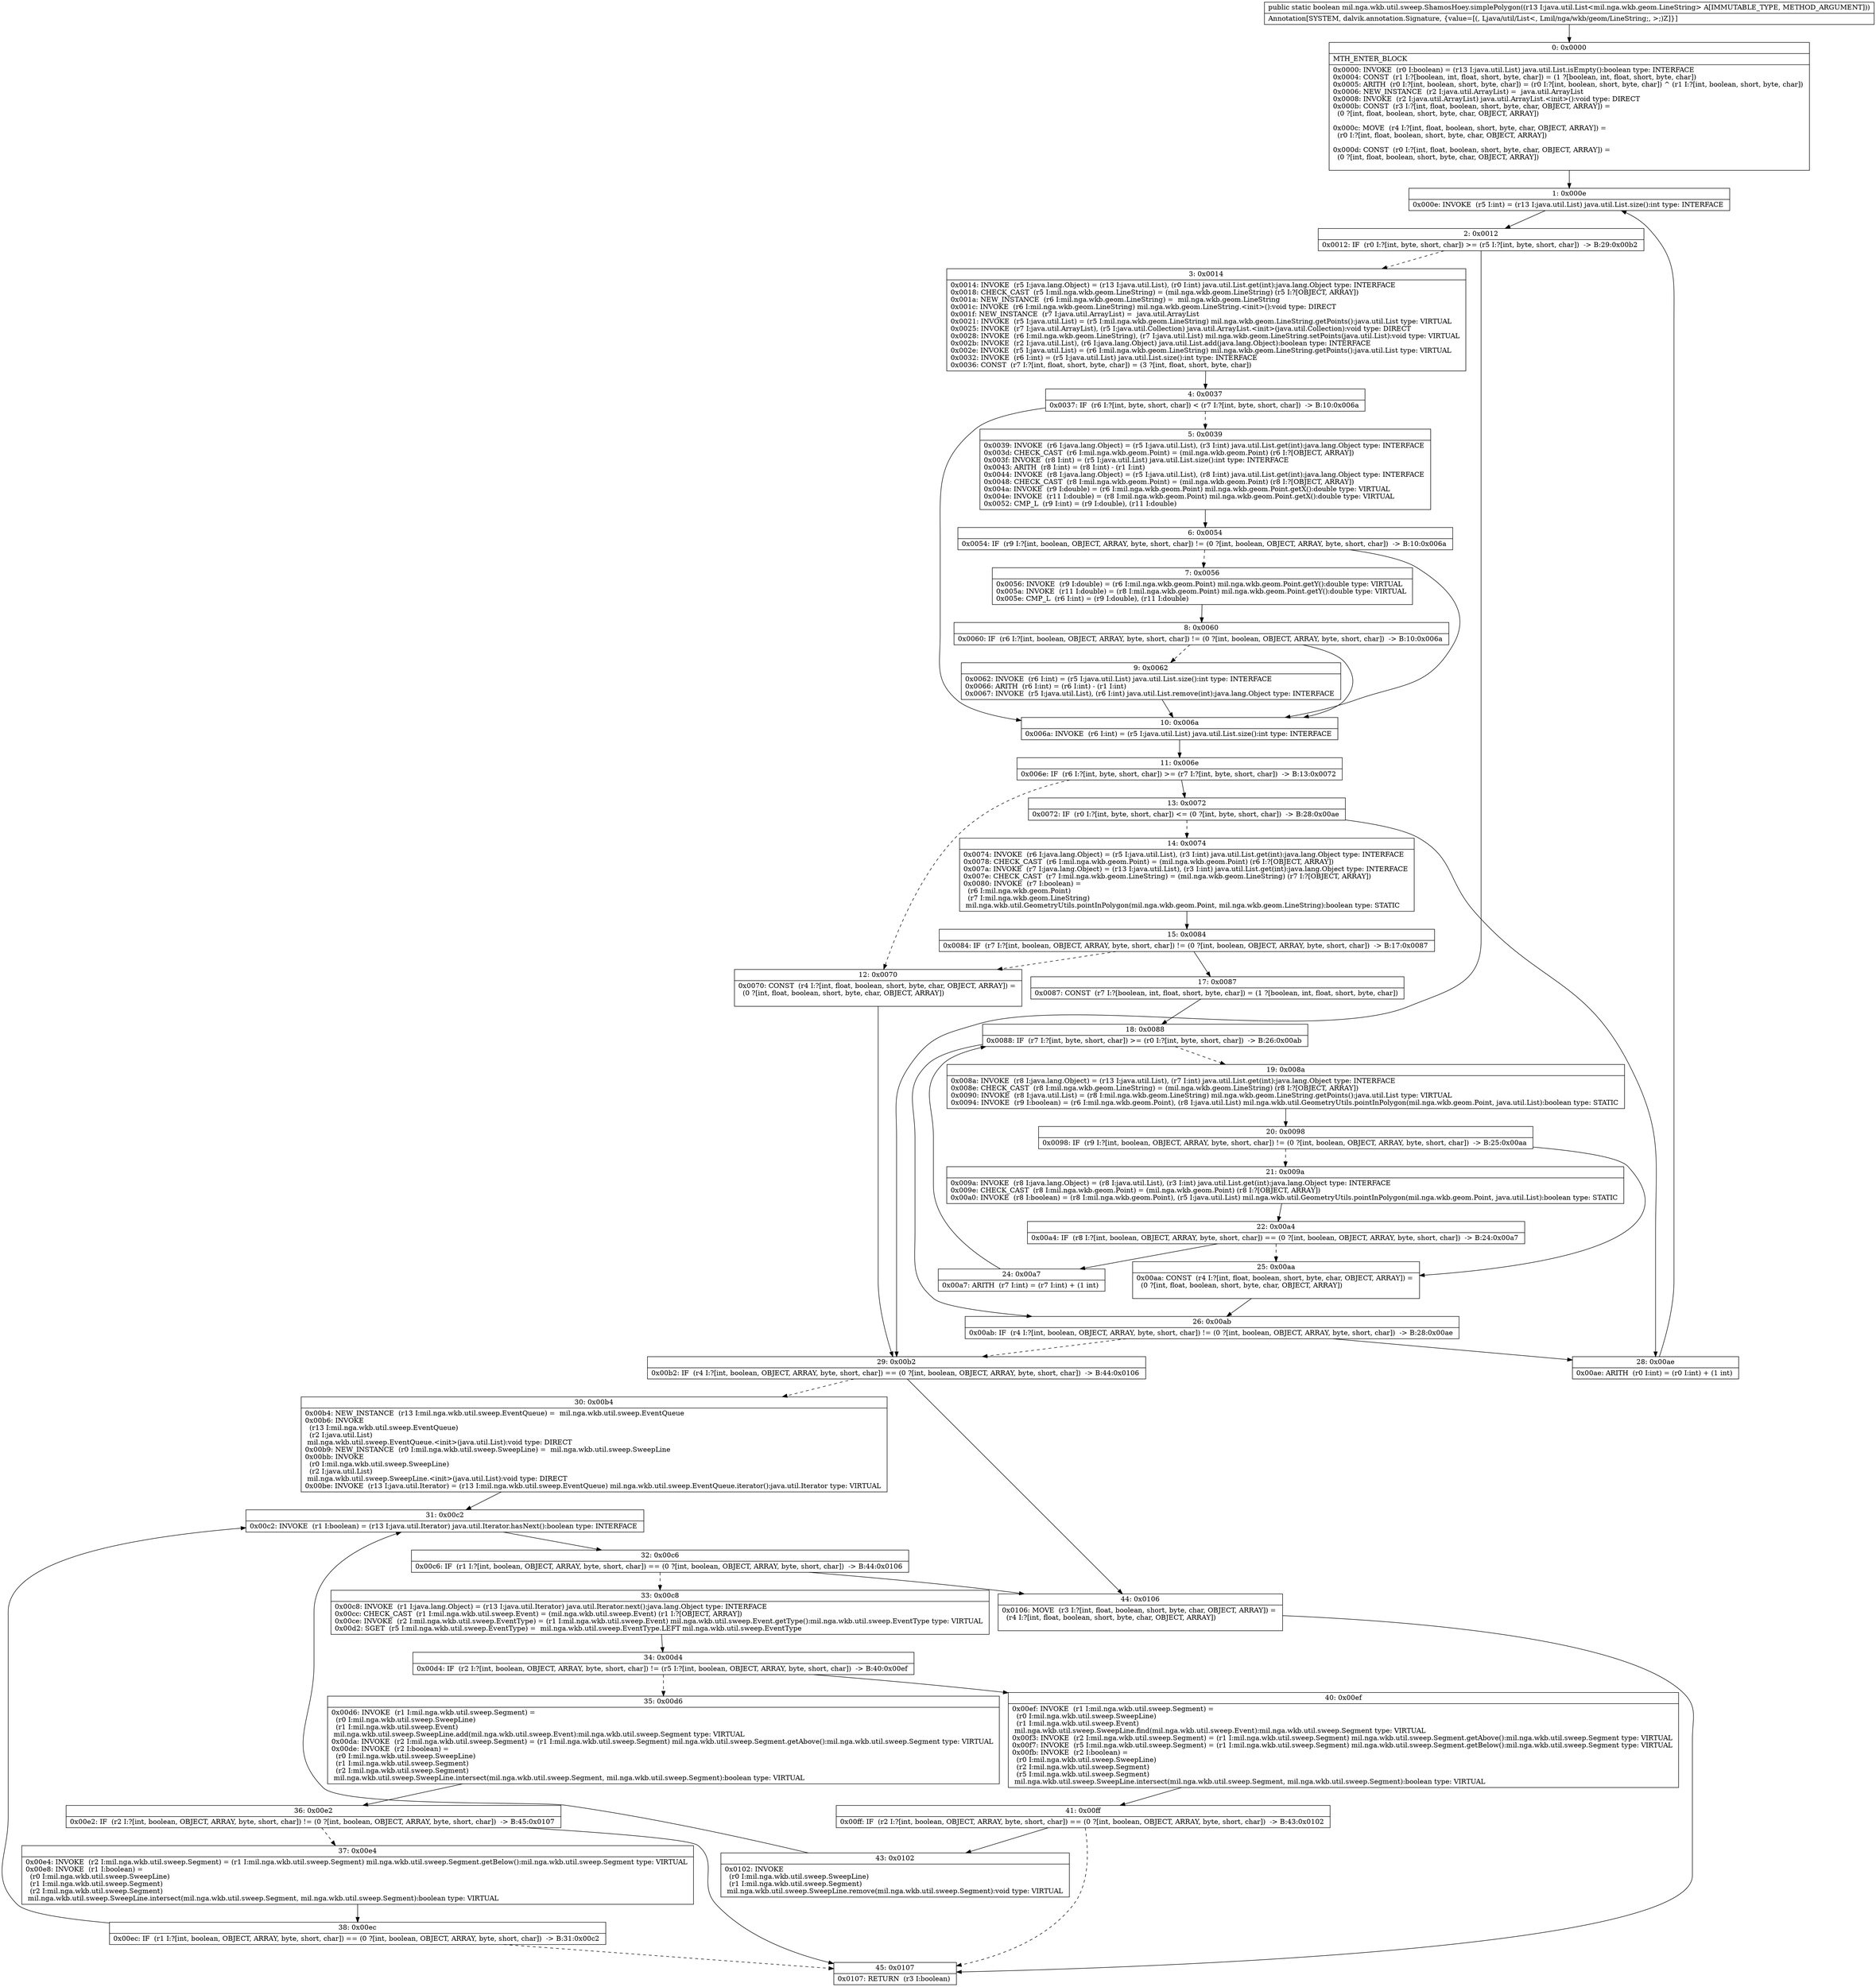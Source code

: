 digraph "CFG formil.nga.wkb.util.sweep.ShamosHoey.simplePolygon(Ljava\/util\/List;)Z" {
Node_0 [shape=record,label="{0\:\ 0x0000|MTH_ENTER_BLOCK\l|0x0000: INVOKE  (r0 I:boolean) = (r13 I:java.util.List) java.util.List.isEmpty():boolean type: INTERFACE \l0x0004: CONST  (r1 I:?[boolean, int, float, short, byte, char]) = (1 ?[boolean, int, float, short, byte, char]) \l0x0005: ARITH  (r0 I:?[int, boolean, short, byte, char]) = (r0 I:?[int, boolean, short, byte, char]) ^ (r1 I:?[int, boolean, short, byte, char]) \l0x0006: NEW_INSTANCE  (r2 I:java.util.ArrayList) =  java.util.ArrayList \l0x0008: INVOKE  (r2 I:java.util.ArrayList) java.util.ArrayList.\<init\>():void type: DIRECT \l0x000b: CONST  (r3 I:?[int, float, boolean, short, byte, char, OBJECT, ARRAY]) = \l  (0 ?[int, float, boolean, short, byte, char, OBJECT, ARRAY])\l \l0x000c: MOVE  (r4 I:?[int, float, boolean, short, byte, char, OBJECT, ARRAY]) = \l  (r0 I:?[int, float, boolean, short, byte, char, OBJECT, ARRAY])\l \l0x000d: CONST  (r0 I:?[int, float, boolean, short, byte, char, OBJECT, ARRAY]) = \l  (0 ?[int, float, boolean, short, byte, char, OBJECT, ARRAY])\l \l}"];
Node_1 [shape=record,label="{1\:\ 0x000e|0x000e: INVOKE  (r5 I:int) = (r13 I:java.util.List) java.util.List.size():int type: INTERFACE \l}"];
Node_2 [shape=record,label="{2\:\ 0x0012|0x0012: IF  (r0 I:?[int, byte, short, char]) \>= (r5 I:?[int, byte, short, char])  \-\> B:29:0x00b2 \l}"];
Node_3 [shape=record,label="{3\:\ 0x0014|0x0014: INVOKE  (r5 I:java.lang.Object) = (r13 I:java.util.List), (r0 I:int) java.util.List.get(int):java.lang.Object type: INTERFACE \l0x0018: CHECK_CAST  (r5 I:mil.nga.wkb.geom.LineString) = (mil.nga.wkb.geom.LineString) (r5 I:?[OBJECT, ARRAY]) \l0x001a: NEW_INSTANCE  (r6 I:mil.nga.wkb.geom.LineString) =  mil.nga.wkb.geom.LineString \l0x001c: INVOKE  (r6 I:mil.nga.wkb.geom.LineString) mil.nga.wkb.geom.LineString.\<init\>():void type: DIRECT \l0x001f: NEW_INSTANCE  (r7 I:java.util.ArrayList) =  java.util.ArrayList \l0x0021: INVOKE  (r5 I:java.util.List) = (r5 I:mil.nga.wkb.geom.LineString) mil.nga.wkb.geom.LineString.getPoints():java.util.List type: VIRTUAL \l0x0025: INVOKE  (r7 I:java.util.ArrayList), (r5 I:java.util.Collection) java.util.ArrayList.\<init\>(java.util.Collection):void type: DIRECT \l0x0028: INVOKE  (r6 I:mil.nga.wkb.geom.LineString), (r7 I:java.util.List) mil.nga.wkb.geom.LineString.setPoints(java.util.List):void type: VIRTUAL \l0x002b: INVOKE  (r2 I:java.util.List), (r6 I:java.lang.Object) java.util.List.add(java.lang.Object):boolean type: INTERFACE \l0x002e: INVOKE  (r5 I:java.util.List) = (r6 I:mil.nga.wkb.geom.LineString) mil.nga.wkb.geom.LineString.getPoints():java.util.List type: VIRTUAL \l0x0032: INVOKE  (r6 I:int) = (r5 I:java.util.List) java.util.List.size():int type: INTERFACE \l0x0036: CONST  (r7 I:?[int, float, short, byte, char]) = (3 ?[int, float, short, byte, char]) \l}"];
Node_4 [shape=record,label="{4\:\ 0x0037|0x0037: IF  (r6 I:?[int, byte, short, char]) \< (r7 I:?[int, byte, short, char])  \-\> B:10:0x006a \l}"];
Node_5 [shape=record,label="{5\:\ 0x0039|0x0039: INVOKE  (r6 I:java.lang.Object) = (r5 I:java.util.List), (r3 I:int) java.util.List.get(int):java.lang.Object type: INTERFACE \l0x003d: CHECK_CAST  (r6 I:mil.nga.wkb.geom.Point) = (mil.nga.wkb.geom.Point) (r6 I:?[OBJECT, ARRAY]) \l0x003f: INVOKE  (r8 I:int) = (r5 I:java.util.List) java.util.List.size():int type: INTERFACE \l0x0043: ARITH  (r8 I:int) = (r8 I:int) \- (r1 I:int) \l0x0044: INVOKE  (r8 I:java.lang.Object) = (r5 I:java.util.List), (r8 I:int) java.util.List.get(int):java.lang.Object type: INTERFACE \l0x0048: CHECK_CAST  (r8 I:mil.nga.wkb.geom.Point) = (mil.nga.wkb.geom.Point) (r8 I:?[OBJECT, ARRAY]) \l0x004a: INVOKE  (r9 I:double) = (r6 I:mil.nga.wkb.geom.Point) mil.nga.wkb.geom.Point.getX():double type: VIRTUAL \l0x004e: INVOKE  (r11 I:double) = (r8 I:mil.nga.wkb.geom.Point) mil.nga.wkb.geom.Point.getX():double type: VIRTUAL \l0x0052: CMP_L  (r9 I:int) = (r9 I:double), (r11 I:double) \l}"];
Node_6 [shape=record,label="{6\:\ 0x0054|0x0054: IF  (r9 I:?[int, boolean, OBJECT, ARRAY, byte, short, char]) != (0 ?[int, boolean, OBJECT, ARRAY, byte, short, char])  \-\> B:10:0x006a \l}"];
Node_7 [shape=record,label="{7\:\ 0x0056|0x0056: INVOKE  (r9 I:double) = (r6 I:mil.nga.wkb.geom.Point) mil.nga.wkb.geom.Point.getY():double type: VIRTUAL \l0x005a: INVOKE  (r11 I:double) = (r8 I:mil.nga.wkb.geom.Point) mil.nga.wkb.geom.Point.getY():double type: VIRTUAL \l0x005e: CMP_L  (r6 I:int) = (r9 I:double), (r11 I:double) \l}"];
Node_8 [shape=record,label="{8\:\ 0x0060|0x0060: IF  (r6 I:?[int, boolean, OBJECT, ARRAY, byte, short, char]) != (0 ?[int, boolean, OBJECT, ARRAY, byte, short, char])  \-\> B:10:0x006a \l}"];
Node_9 [shape=record,label="{9\:\ 0x0062|0x0062: INVOKE  (r6 I:int) = (r5 I:java.util.List) java.util.List.size():int type: INTERFACE \l0x0066: ARITH  (r6 I:int) = (r6 I:int) \- (r1 I:int) \l0x0067: INVOKE  (r5 I:java.util.List), (r6 I:int) java.util.List.remove(int):java.lang.Object type: INTERFACE \l}"];
Node_10 [shape=record,label="{10\:\ 0x006a|0x006a: INVOKE  (r6 I:int) = (r5 I:java.util.List) java.util.List.size():int type: INTERFACE \l}"];
Node_11 [shape=record,label="{11\:\ 0x006e|0x006e: IF  (r6 I:?[int, byte, short, char]) \>= (r7 I:?[int, byte, short, char])  \-\> B:13:0x0072 \l}"];
Node_12 [shape=record,label="{12\:\ 0x0070|0x0070: CONST  (r4 I:?[int, float, boolean, short, byte, char, OBJECT, ARRAY]) = \l  (0 ?[int, float, boolean, short, byte, char, OBJECT, ARRAY])\l \l}"];
Node_13 [shape=record,label="{13\:\ 0x0072|0x0072: IF  (r0 I:?[int, byte, short, char]) \<= (0 ?[int, byte, short, char])  \-\> B:28:0x00ae \l}"];
Node_14 [shape=record,label="{14\:\ 0x0074|0x0074: INVOKE  (r6 I:java.lang.Object) = (r5 I:java.util.List), (r3 I:int) java.util.List.get(int):java.lang.Object type: INTERFACE \l0x0078: CHECK_CAST  (r6 I:mil.nga.wkb.geom.Point) = (mil.nga.wkb.geom.Point) (r6 I:?[OBJECT, ARRAY]) \l0x007a: INVOKE  (r7 I:java.lang.Object) = (r13 I:java.util.List), (r3 I:int) java.util.List.get(int):java.lang.Object type: INTERFACE \l0x007e: CHECK_CAST  (r7 I:mil.nga.wkb.geom.LineString) = (mil.nga.wkb.geom.LineString) (r7 I:?[OBJECT, ARRAY]) \l0x0080: INVOKE  (r7 I:boolean) = \l  (r6 I:mil.nga.wkb.geom.Point)\l  (r7 I:mil.nga.wkb.geom.LineString)\l mil.nga.wkb.util.GeometryUtils.pointInPolygon(mil.nga.wkb.geom.Point, mil.nga.wkb.geom.LineString):boolean type: STATIC \l}"];
Node_15 [shape=record,label="{15\:\ 0x0084|0x0084: IF  (r7 I:?[int, boolean, OBJECT, ARRAY, byte, short, char]) != (0 ?[int, boolean, OBJECT, ARRAY, byte, short, char])  \-\> B:17:0x0087 \l}"];
Node_17 [shape=record,label="{17\:\ 0x0087|0x0087: CONST  (r7 I:?[boolean, int, float, short, byte, char]) = (1 ?[boolean, int, float, short, byte, char]) \l}"];
Node_18 [shape=record,label="{18\:\ 0x0088|0x0088: IF  (r7 I:?[int, byte, short, char]) \>= (r0 I:?[int, byte, short, char])  \-\> B:26:0x00ab \l}"];
Node_19 [shape=record,label="{19\:\ 0x008a|0x008a: INVOKE  (r8 I:java.lang.Object) = (r13 I:java.util.List), (r7 I:int) java.util.List.get(int):java.lang.Object type: INTERFACE \l0x008e: CHECK_CAST  (r8 I:mil.nga.wkb.geom.LineString) = (mil.nga.wkb.geom.LineString) (r8 I:?[OBJECT, ARRAY]) \l0x0090: INVOKE  (r8 I:java.util.List) = (r8 I:mil.nga.wkb.geom.LineString) mil.nga.wkb.geom.LineString.getPoints():java.util.List type: VIRTUAL \l0x0094: INVOKE  (r9 I:boolean) = (r6 I:mil.nga.wkb.geom.Point), (r8 I:java.util.List) mil.nga.wkb.util.GeometryUtils.pointInPolygon(mil.nga.wkb.geom.Point, java.util.List):boolean type: STATIC \l}"];
Node_20 [shape=record,label="{20\:\ 0x0098|0x0098: IF  (r9 I:?[int, boolean, OBJECT, ARRAY, byte, short, char]) != (0 ?[int, boolean, OBJECT, ARRAY, byte, short, char])  \-\> B:25:0x00aa \l}"];
Node_21 [shape=record,label="{21\:\ 0x009a|0x009a: INVOKE  (r8 I:java.lang.Object) = (r8 I:java.util.List), (r3 I:int) java.util.List.get(int):java.lang.Object type: INTERFACE \l0x009e: CHECK_CAST  (r8 I:mil.nga.wkb.geom.Point) = (mil.nga.wkb.geom.Point) (r8 I:?[OBJECT, ARRAY]) \l0x00a0: INVOKE  (r8 I:boolean) = (r8 I:mil.nga.wkb.geom.Point), (r5 I:java.util.List) mil.nga.wkb.util.GeometryUtils.pointInPolygon(mil.nga.wkb.geom.Point, java.util.List):boolean type: STATIC \l}"];
Node_22 [shape=record,label="{22\:\ 0x00a4|0x00a4: IF  (r8 I:?[int, boolean, OBJECT, ARRAY, byte, short, char]) == (0 ?[int, boolean, OBJECT, ARRAY, byte, short, char])  \-\> B:24:0x00a7 \l}"];
Node_24 [shape=record,label="{24\:\ 0x00a7|0x00a7: ARITH  (r7 I:int) = (r7 I:int) + (1 int) \l}"];
Node_25 [shape=record,label="{25\:\ 0x00aa|0x00aa: CONST  (r4 I:?[int, float, boolean, short, byte, char, OBJECT, ARRAY]) = \l  (0 ?[int, float, boolean, short, byte, char, OBJECT, ARRAY])\l \l}"];
Node_26 [shape=record,label="{26\:\ 0x00ab|0x00ab: IF  (r4 I:?[int, boolean, OBJECT, ARRAY, byte, short, char]) != (0 ?[int, boolean, OBJECT, ARRAY, byte, short, char])  \-\> B:28:0x00ae \l}"];
Node_28 [shape=record,label="{28\:\ 0x00ae|0x00ae: ARITH  (r0 I:int) = (r0 I:int) + (1 int) \l}"];
Node_29 [shape=record,label="{29\:\ 0x00b2|0x00b2: IF  (r4 I:?[int, boolean, OBJECT, ARRAY, byte, short, char]) == (0 ?[int, boolean, OBJECT, ARRAY, byte, short, char])  \-\> B:44:0x0106 \l}"];
Node_30 [shape=record,label="{30\:\ 0x00b4|0x00b4: NEW_INSTANCE  (r13 I:mil.nga.wkb.util.sweep.EventQueue) =  mil.nga.wkb.util.sweep.EventQueue \l0x00b6: INVOKE  \l  (r13 I:mil.nga.wkb.util.sweep.EventQueue)\l  (r2 I:java.util.List)\l mil.nga.wkb.util.sweep.EventQueue.\<init\>(java.util.List):void type: DIRECT \l0x00b9: NEW_INSTANCE  (r0 I:mil.nga.wkb.util.sweep.SweepLine) =  mil.nga.wkb.util.sweep.SweepLine \l0x00bb: INVOKE  \l  (r0 I:mil.nga.wkb.util.sweep.SweepLine)\l  (r2 I:java.util.List)\l mil.nga.wkb.util.sweep.SweepLine.\<init\>(java.util.List):void type: DIRECT \l0x00be: INVOKE  (r13 I:java.util.Iterator) = (r13 I:mil.nga.wkb.util.sweep.EventQueue) mil.nga.wkb.util.sweep.EventQueue.iterator():java.util.Iterator type: VIRTUAL \l}"];
Node_31 [shape=record,label="{31\:\ 0x00c2|0x00c2: INVOKE  (r1 I:boolean) = (r13 I:java.util.Iterator) java.util.Iterator.hasNext():boolean type: INTERFACE \l}"];
Node_32 [shape=record,label="{32\:\ 0x00c6|0x00c6: IF  (r1 I:?[int, boolean, OBJECT, ARRAY, byte, short, char]) == (0 ?[int, boolean, OBJECT, ARRAY, byte, short, char])  \-\> B:44:0x0106 \l}"];
Node_33 [shape=record,label="{33\:\ 0x00c8|0x00c8: INVOKE  (r1 I:java.lang.Object) = (r13 I:java.util.Iterator) java.util.Iterator.next():java.lang.Object type: INTERFACE \l0x00cc: CHECK_CAST  (r1 I:mil.nga.wkb.util.sweep.Event) = (mil.nga.wkb.util.sweep.Event) (r1 I:?[OBJECT, ARRAY]) \l0x00ce: INVOKE  (r2 I:mil.nga.wkb.util.sweep.EventType) = (r1 I:mil.nga.wkb.util.sweep.Event) mil.nga.wkb.util.sweep.Event.getType():mil.nga.wkb.util.sweep.EventType type: VIRTUAL \l0x00d2: SGET  (r5 I:mil.nga.wkb.util.sweep.EventType) =  mil.nga.wkb.util.sweep.EventType.LEFT mil.nga.wkb.util.sweep.EventType \l}"];
Node_34 [shape=record,label="{34\:\ 0x00d4|0x00d4: IF  (r2 I:?[int, boolean, OBJECT, ARRAY, byte, short, char]) != (r5 I:?[int, boolean, OBJECT, ARRAY, byte, short, char])  \-\> B:40:0x00ef \l}"];
Node_35 [shape=record,label="{35\:\ 0x00d6|0x00d6: INVOKE  (r1 I:mil.nga.wkb.util.sweep.Segment) = \l  (r0 I:mil.nga.wkb.util.sweep.SweepLine)\l  (r1 I:mil.nga.wkb.util.sweep.Event)\l mil.nga.wkb.util.sweep.SweepLine.add(mil.nga.wkb.util.sweep.Event):mil.nga.wkb.util.sweep.Segment type: VIRTUAL \l0x00da: INVOKE  (r2 I:mil.nga.wkb.util.sweep.Segment) = (r1 I:mil.nga.wkb.util.sweep.Segment) mil.nga.wkb.util.sweep.Segment.getAbove():mil.nga.wkb.util.sweep.Segment type: VIRTUAL \l0x00de: INVOKE  (r2 I:boolean) = \l  (r0 I:mil.nga.wkb.util.sweep.SweepLine)\l  (r1 I:mil.nga.wkb.util.sweep.Segment)\l  (r2 I:mil.nga.wkb.util.sweep.Segment)\l mil.nga.wkb.util.sweep.SweepLine.intersect(mil.nga.wkb.util.sweep.Segment, mil.nga.wkb.util.sweep.Segment):boolean type: VIRTUAL \l}"];
Node_36 [shape=record,label="{36\:\ 0x00e2|0x00e2: IF  (r2 I:?[int, boolean, OBJECT, ARRAY, byte, short, char]) != (0 ?[int, boolean, OBJECT, ARRAY, byte, short, char])  \-\> B:45:0x0107 \l}"];
Node_37 [shape=record,label="{37\:\ 0x00e4|0x00e4: INVOKE  (r2 I:mil.nga.wkb.util.sweep.Segment) = (r1 I:mil.nga.wkb.util.sweep.Segment) mil.nga.wkb.util.sweep.Segment.getBelow():mil.nga.wkb.util.sweep.Segment type: VIRTUAL \l0x00e8: INVOKE  (r1 I:boolean) = \l  (r0 I:mil.nga.wkb.util.sweep.SweepLine)\l  (r1 I:mil.nga.wkb.util.sweep.Segment)\l  (r2 I:mil.nga.wkb.util.sweep.Segment)\l mil.nga.wkb.util.sweep.SweepLine.intersect(mil.nga.wkb.util.sweep.Segment, mil.nga.wkb.util.sweep.Segment):boolean type: VIRTUAL \l}"];
Node_38 [shape=record,label="{38\:\ 0x00ec|0x00ec: IF  (r1 I:?[int, boolean, OBJECT, ARRAY, byte, short, char]) == (0 ?[int, boolean, OBJECT, ARRAY, byte, short, char])  \-\> B:31:0x00c2 \l}"];
Node_40 [shape=record,label="{40\:\ 0x00ef|0x00ef: INVOKE  (r1 I:mil.nga.wkb.util.sweep.Segment) = \l  (r0 I:mil.nga.wkb.util.sweep.SweepLine)\l  (r1 I:mil.nga.wkb.util.sweep.Event)\l mil.nga.wkb.util.sweep.SweepLine.find(mil.nga.wkb.util.sweep.Event):mil.nga.wkb.util.sweep.Segment type: VIRTUAL \l0x00f3: INVOKE  (r2 I:mil.nga.wkb.util.sweep.Segment) = (r1 I:mil.nga.wkb.util.sweep.Segment) mil.nga.wkb.util.sweep.Segment.getAbove():mil.nga.wkb.util.sweep.Segment type: VIRTUAL \l0x00f7: INVOKE  (r5 I:mil.nga.wkb.util.sweep.Segment) = (r1 I:mil.nga.wkb.util.sweep.Segment) mil.nga.wkb.util.sweep.Segment.getBelow():mil.nga.wkb.util.sweep.Segment type: VIRTUAL \l0x00fb: INVOKE  (r2 I:boolean) = \l  (r0 I:mil.nga.wkb.util.sweep.SweepLine)\l  (r2 I:mil.nga.wkb.util.sweep.Segment)\l  (r5 I:mil.nga.wkb.util.sweep.Segment)\l mil.nga.wkb.util.sweep.SweepLine.intersect(mil.nga.wkb.util.sweep.Segment, mil.nga.wkb.util.sweep.Segment):boolean type: VIRTUAL \l}"];
Node_41 [shape=record,label="{41\:\ 0x00ff|0x00ff: IF  (r2 I:?[int, boolean, OBJECT, ARRAY, byte, short, char]) == (0 ?[int, boolean, OBJECT, ARRAY, byte, short, char])  \-\> B:43:0x0102 \l}"];
Node_43 [shape=record,label="{43\:\ 0x0102|0x0102: INVOKE  \l  (r0 I:mil.nga.wkb.util.sweep.SweepLine)\l  (r1 I:mil.nga.wkb.util.sweep.Segment)\l mil.nga.wkb.util.sweep.SweepLine.remove(mil.nga.wkb.util.sweep.Segment):void type: VIRTUAL \l}"];
Node_44 [shape=record,label="{44\:\ 0x0106|0x0106: MOVE  (r3 I:?[int, float, boolean, short, byte, char, OBJECT, ARRAY]) = \l  (r4 I:?[int, float, boolean, short, byte, char, OBJECT, ARRAY])\l \l}"];
Node_45 [shape=record,label="{45\:\ 0x0107|0x0107: RETURN  (r3 I:boolean) \l}"];
MethodNode[shape=record,label="{public static boolean mil.nga.wkb.util.sweep.ShamosHoey.simplePolygon((r13 I:java.util.List\<mil.nga.wkb.geom.LineString\> A[IMMUTABLE_TYPE, METHOD_ARGUMENT]))  | Annotation[SYSTEM, dalvik.annotation.Signature, \{value=[(, Ljava\/util\/List\<, Lmil\/nga\/wkb\/geom\/LineString;, \>;)Z]\}]\l}"];
MethodNode -> Node_0;
Node_0 -> Node_1;
Node_1 -> Node_2;
Node_2 -> Node_3[style=dashed];
Node_2 -> Node_29;
Node_3 -> Node_4;
Node_4 -> Node_5[style=dashed];
Node_4 -> Node_10;
Node_5 -> Node_6;
Node_6 -> Node_7[style=dashed];
Node_6 -> Node_10;
Node_7 -> Node_8;
Node_8 -> Node_9[style=dashed];
Node_8 -> Node_10;
Node_9 -> Node_10;
Node_10 -> Node_11;
Node_11 -> Node_12[style=dashed];
Node_11 -> Node_13;
Node_12 -> Node_29;
Node_13 -> Node_14[style=dashed];
Node_13 -> Node_28;
Node_14 -> Node_15;
Node_15 -> Node_17;
Node_15 -> Node_12[style=dashed];
Node_17 -> Node_18;
Node_18 -> Node_19[style=dashed];
Node_18 -> Node_26;
Node_19 -> Node_20;
Node_20 -> Node_21[style=dashed];
Node_20 -> Node_25;
Node_21 -> Node_22;
Node_22 -> Node_24;
Node_22 -> Node_25[style=dashed];
Node_24 -> Node_18;
Node_25 -> Node_26;
Node_26 -> Node_28;
Node_26 -> Node_29[style=dashed];
Node_28 -> Node_1;
Node_29 -> Node_30[style=dashed];
Node_29 -> Node_44;
Node_30 -> Node_31;
Node_31 -> Node_32;
Node_32 -> Node_33[style=dashed];
Node_32 -> Node_44;
Node_33 -> Node_34;
Node_34 -> Node_35[style=dashed];
Node_34 -> Node_40;
Node_35 -> Node_36;
Node_36 -> Node_37[style=dashed];
Node_36 -> Node_45;
Node_37 -> Node_38;
Node_38 -> Node_31;
Node_38 -> Node_45[style=dashed];
Node_40 -> Node_41;
Node_41 -> Node_43;
Node_41 -> Node_45[style=dashed];
Node_43 -> Node_31;
Node_44 -> Node_45;
}

